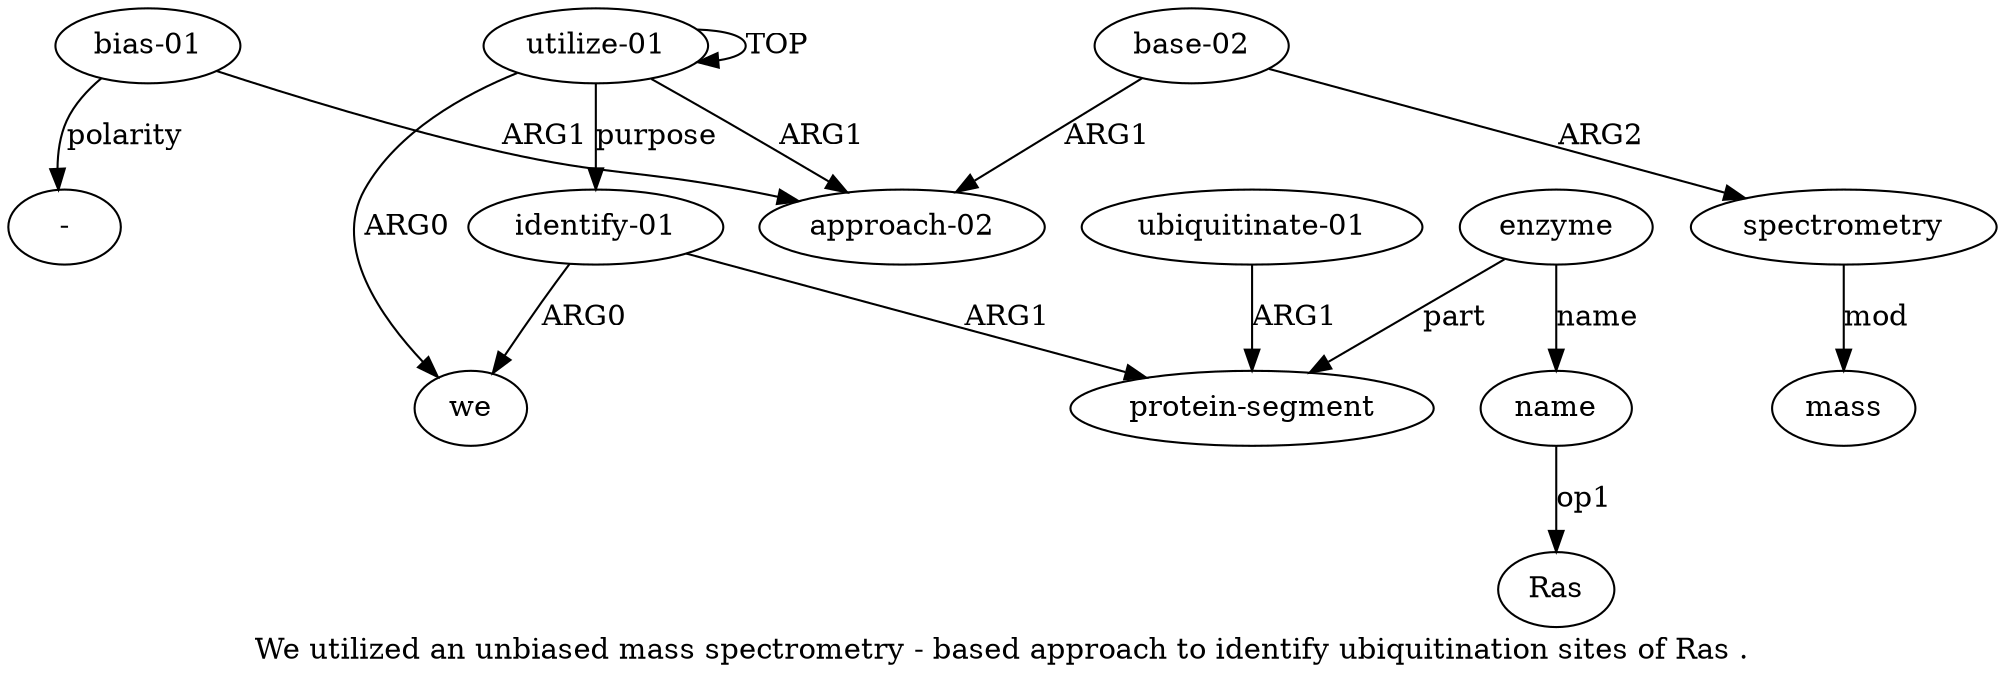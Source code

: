 digraph  {
	graph [label="We utilized an unbiased mass spectrometry - based approach to identify ubiquitination sites of Ras ."];
	node [label="\N"];
	"a3 -"	 [color=black,
		gold_ind=-1,
		gold_label="-",
		label="-",
		test_ind=-1,
		test_label="-"];
	a11	 [color=black,
		gold_ind=11,
		gold_label="ubiquitinate-01",
		label="ubiquitinate-01",
		test_ind=11,
		test_label="ubiquitinate-01"];
	a8	 [color=black,
		gold_ind=8,
		gold_label="protein-segment",
		label="protein-segment",
		test_ind=8,
		test_label="protein-segment"];
	a11 -> a8 [key=0,
	color=black,
	gold_label=ARG1,
	label=ARG1,
	test_label=ARG1];
a10 [color=black,
	gold_ind=10,
	gold_label=name,
	label=name,
	test_ind=10,
	test_label=name];
"a10 Ras" [color=black,
	gold_ind=-1,
	gold_label=Ras,
	label=Ras,
	test_ind=-1,
	test_label=Ras];
a10 -> "a10 Ras" [key=0,
color=black,
gold_label=op1,
label=op1,
test_label=op1];
a1 [color=black,
gold_ind=1,
gold_label=we,
label=we,
test_ind=1,
test_label=we];
a0 [color=black,
gold_ind=0,
gold_label="utilize-01",
label="utilize-01",
test_ind=0,
test_label="utilize-01"];
a0 -> a1 [key=0,
color=black,
gold_label=ARG0,
label=ARG0,
test_label=ARG0];
a0 -> a0 [key=0,
color=black,
gold_label=TOP,
label=TOP,
test_label=TOP];
a2 [color=black,
gold_ind=2,
gold_label="approach-02",
label="approach-02",
test_ind=2,
test_label="approach-02"];
a0 -> a2 [key=0,
color=black,
gold_label=ARG1,
label=ARG1,
test_label=ARG1];
a7 [color=black,
gold_ind=7,
gold_label="identify-01",
label="identify-01",
test_ind=7,
test_label="identify-01"];
a0 -> a7 [key=0,
color=black,
gold_label=purpose,
label=purpose,
test_label=purpose];
a3 [color=black,
gold_ind=3,
gold_label="bias-01",
label="bias-01",
test_ind=3,
test_label="bias-01"];
a3 -> "a3 -" [key=0,
color=black,
gold_label=polarity,
label=polarity,
test_label=polarity];
a3 -> a2 [key=0,
color=black,
gold_label=ARG1,
label=ARG1,
test_label=ARG1];
a5 [color=black,
gold_ind=5,
gold_label=spectrometry,
label=spectrometry,
test_ind=5,
test_label=spectrometry];
a6 [color=black,
gold_ind=6,
gold_label=mass,
label=mass,
test_ind=6,
test_label=mass];
a5 -> a6 [key=0,
color=black,
gold_label=mod,
label=mod,
test_label=mod];
a4 [color=black,
gold_ind=4,
gold_label="base-02",
label="base-02",
test_ind=4,
test_label="base-02"];
a4 -> a2 [key=0,
color=black,
gold_label=ARG1,
label=ARG1,
test_label=ARG1];
a4 -> a5 [key=0,
color=black,
gold_label=ARG2,
label=ARG2,
test_label=ARG2];
a7 -> a1 [key=0,
color=black,
gold_label=ARG0,
label=ARG0,
test_label=ARG0];
a7 -> a8 [key=0,
color=black,
gold_label=ARG1,
label=ARG1,
test_label=ARG1];
a9 [color=black,
gold_ind=9,
gold_label=enzyme,
label=enzyme,
test_ind=9,
test_label=enzyme];
a9 -> a10 [key=0,
color=black,
gold_label=name,
label=name,
test_label=name];
a9 -> a8 [key=0,
color=black,
gold_label=part,
label=part,
test_label=part];
}
